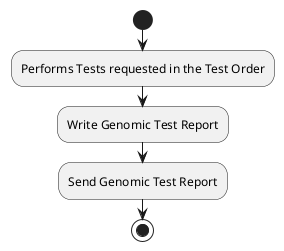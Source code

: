 @startuml

start

:Performs Tests requested in the Test Order;
:Write Genomic Test Report;
:Send Genomic Test Report;

stop
@enduml
